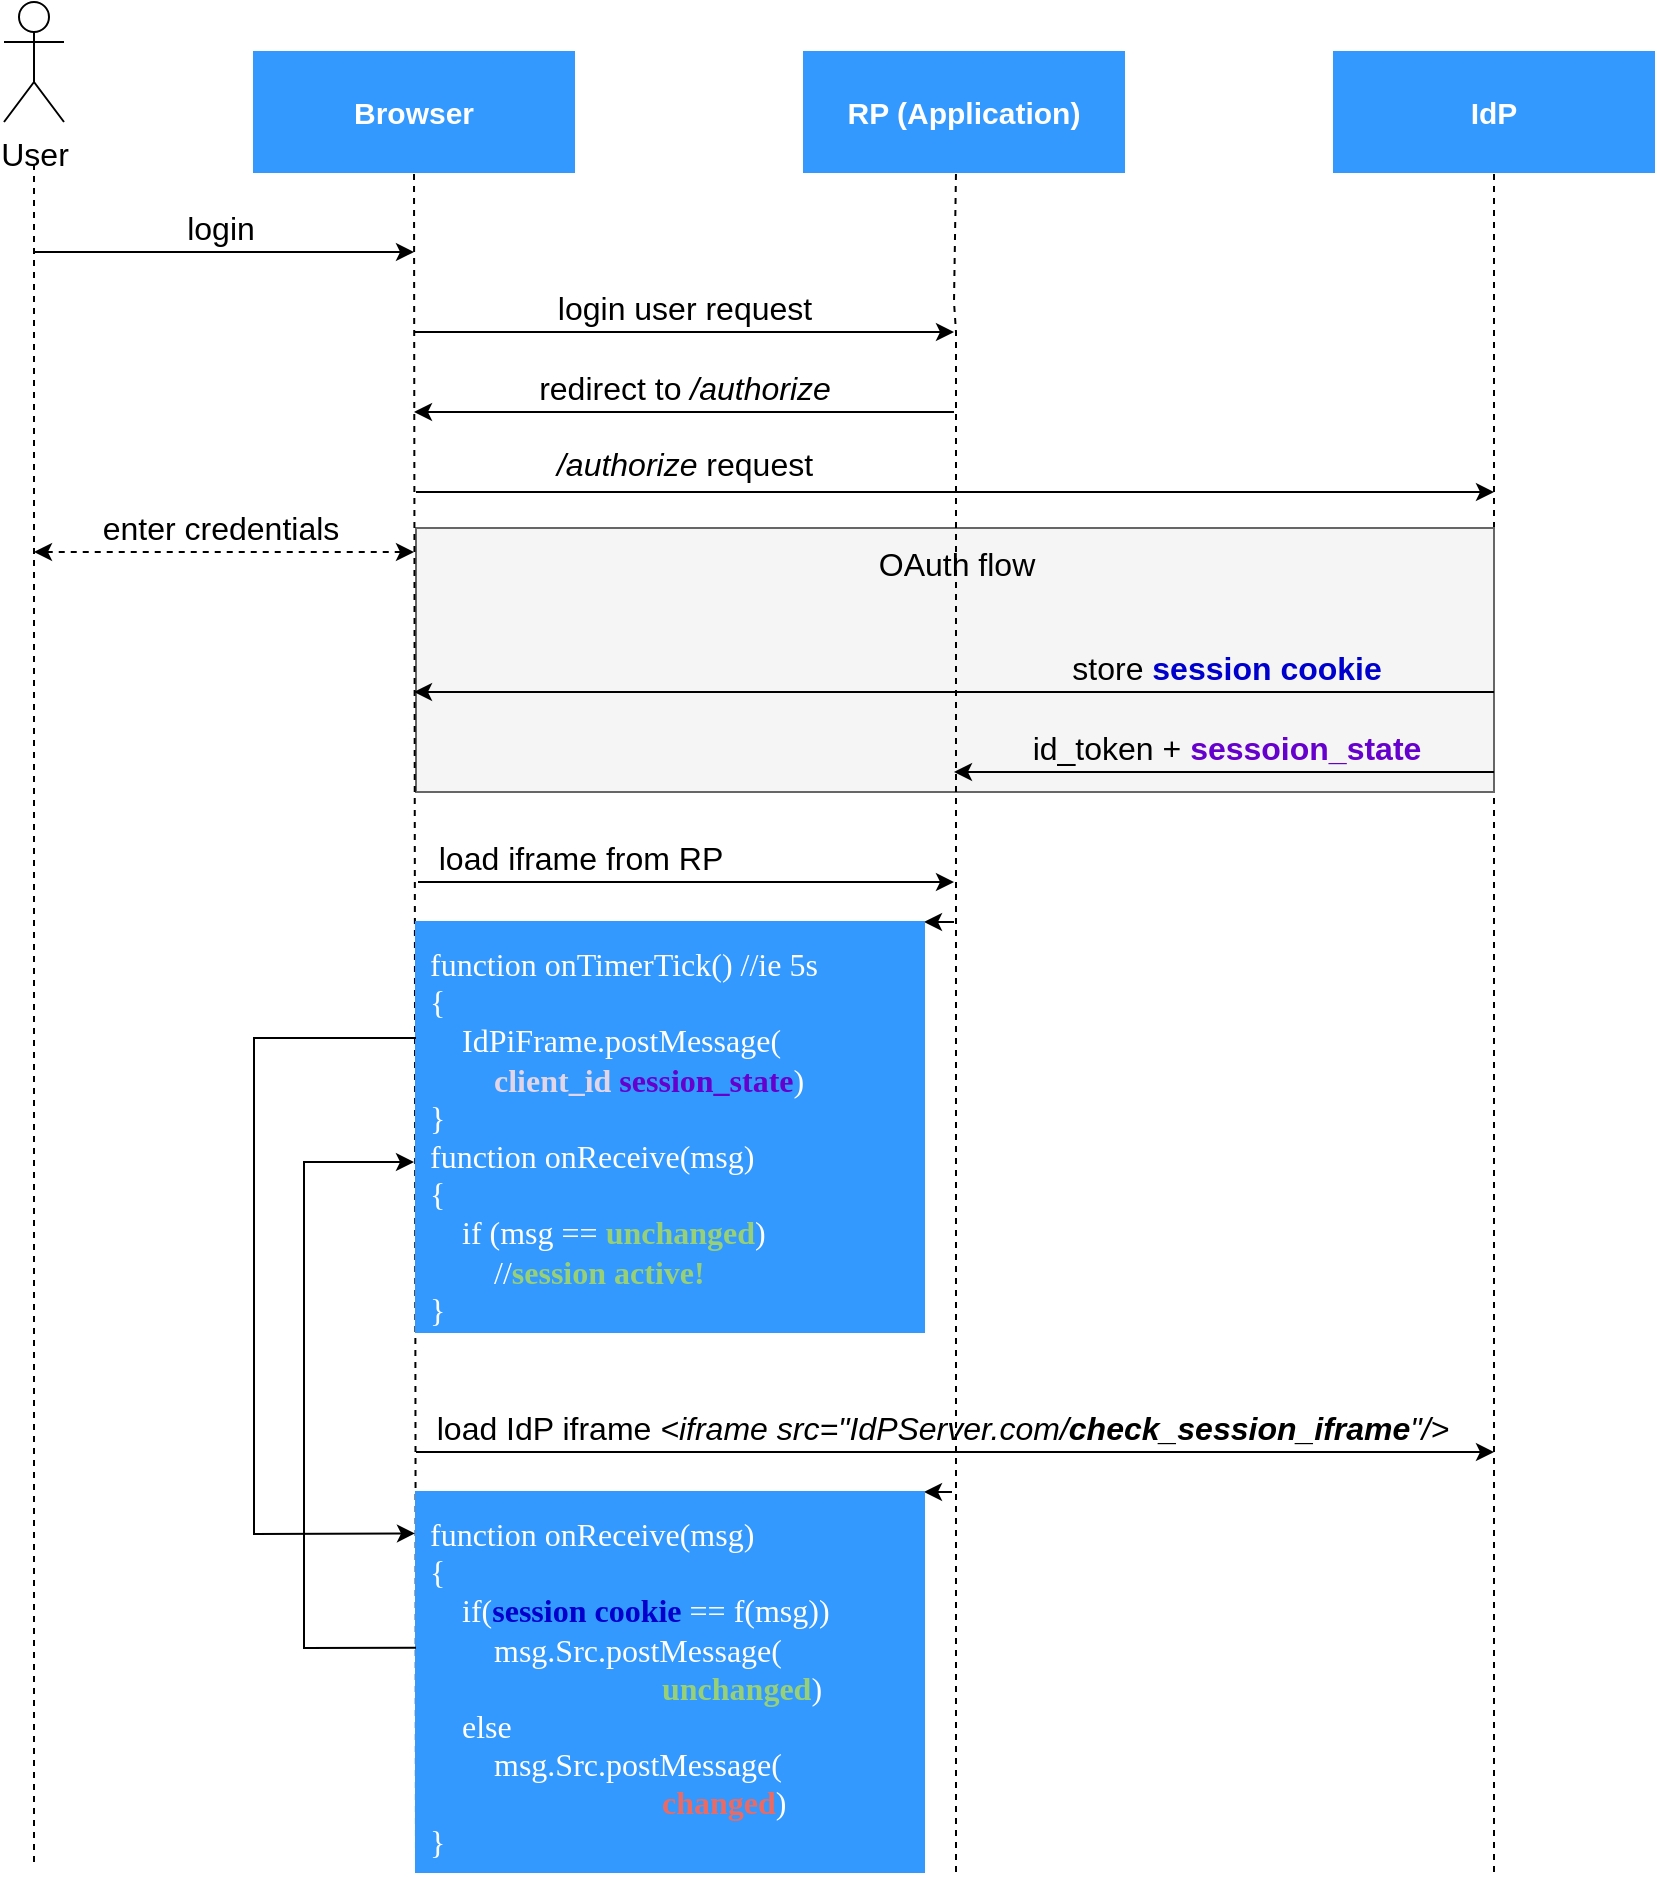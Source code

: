 <mxfile version="20.6.2" type="device"><diagram id="F67urcxSeDZIilSgyH1F" name="Strona-1"><mxGraphModel dx="2296" dy="1694" grid="1" gridSize="5" guides="1" tooltips="1" connect="1" arrows="1" fold="1" page="1" pageScale="1" pageWidth="827" pageHeight="1169" math="0" shadow="0"><root><mxCell id="0"/><mxCell id="1" parent="0"/><mxCell id="MQ3GiuGkFUrBtrzumdty-2" value="RP (Application)" style="whiteSpace=wrap;html=1;strokeColor=#3399FF;strokeWidth=1;fillColor=#3399FF;fontFamily=Helvetica;fontSize=15;fontColor=#FFFFFF;fontStyle=1" parent="1" vertex="1"><mxGeometry x="100" y="140" width="160" height="60" as="geometry"/></mxCell><mxCell id="MQ3GiuGkFUrBtrzumdty-5" value="IdP" style="whiteSpace=wrap;html=1;strokeColor=#3399FF;strokeWidth=1;fillColor=#3399FF;fontFamily=Helvetica;fontSize=15;fontColor=#FFFFFF;fontStyle=1" parent="1" vertex="1"><mxGeometry x="365" y="140" width="160" height="60" as="geometry"/></mxCell><mxCell id="MQ3GiuGkFUrBtrzumdty-9" value="" style="endArrow=none;html=1;rounded=0;dashed=1;" parent="1" edge="1"><mxGeometry width="50" height="50" relative="1" as="geometry"><mxPoint x="445" y="1050" as="sourcePoint"/><mxPoint x="445" y="200" as="targetPoint"/></mxGeometry></mxCell><mxCell id="MQ3GiuGkFUrBtrzumdty-16" value="&lt;i&gt;/authorize&lt;/i&gt; request" style="text;html=1;align=center;verticalAlign=middle;resizable=0;points=[];autosize=1;strokeColor=none;fillColor=none;fontSize=16;" parent="1" vertex="1"><mxGeometry x="-35" y="328" width="150" height="35" as="geometry"/></mxCell><mxCell id="MQ3GiuGkFUrBtrzumdty-19" value="" style="rounded=0;whiteSpace=wrap;html=1;labelBackgroundColor=none;fontSize=16;fillColor=#f5f5f5;fontColor=#333333;strokeColor=#666666;" parent="1" vertex="1"><mxGeometry x="-94" y="378" width="539" height="132" as="geometry"/></mxCell><mxCell id="MQ3GiuGkFUrBtrzumdty-22" value="" style="endArrow=classic;html=1;rounded=0;" parent="1" edge="1"><mxGeometry width="50" height="50" relative="1" as="geometry"><mxPoint x="-93" y="555" as="sourcePoint"/><mxPoint x="175" y="555" as="targetPoint"/></mxGeometry></mxCell><mxCell id="MQ3GiuGkFUrBtrzumdty-23" value="" style="endArrow=classic;html=1;rounded=0;fontSize=16;entryX=1;entryY=0;entryDx=0;entryDy=0;" parent="1" edge="1" target="NE_kEIF7-F4r8igYJj32-1"><mxGeometry width="50" height="50" relative="1" as="geometry"><mxPoint x="175" y="575" as="sourcePoint"/><mxPoint x="120" y="575" as="targetPoint"/></mxGeometry></mxCell><mxCell id="MQ3GiuGkFUrBtrzumdty-27" value="load iframe from RP" style="text;html=1;align=center;verticalAlign=middle;resizable=0;points=[];autosize=1;strokeColor=none;fillColor=none;fontSize=16;" parent="1" vertex="1"><mxGeometry x="-94.5" y="525" width="165" height="35" as="geometry"/></mxCell><mxCell id="MQ3GiuGkFUrBtrzumdty-41" value="session_state + clientId" style="text;html=1;align=center;verticalAlign=middle;resizable=0;points=[];autosize=1;strokeColor=none;fillColor=none;fontSize=14;" parent="1" vertex="1"><mxGeometry x="-97" y="980" width="170" height="30" as="geometry"/></mxCell><mxCell id="YS13qpw_fHmGQ8Ou6x88-1" value="" style="endArrow=none;html=1;rounded=0;entryX=0.5;entryY=1;entryDx=0;entryDy=0;dashed=1;exitX=0;exitY=1;exitDx=0;exitDy=0;" parent="1" edge="1" source="NE_kEIF7-F4r8igYJj32-7"><mxGeometry width="50" height="50" relative="1" as="geometry"><mxPoint x="-95" y="1075" as="sourcePoint"/><mxPoint x="-95" y="195" as="targetPoint"/></mxGeometry></mxCell><mxCell id="YS13qpw_fHmGQ8Ou6x88-2" value="Browser" style="whiteSpace=wrap;html=1;strokeColor=#3399FF;strokeWidth=1;fillColor=#3399FF;fontFamily=Helvetica;fontSize=15;fontColor=#FFFFFF;fontStyle=1" parent="1" vertex="1"><mxGeometry x="-175" y="140" width="160" height="60" as="geometry"/></mxCell><mxCell id="YS13qpw_fHmGQ8Ou6x88-12" value="" style="endArrow=none;html=1;rounded=0;entryX=0.5;entryY=1;entryDx=0;entryDy=0;dashed=1;" parent="1" edge="1"><mxGeometry width="50" height="50" relative="1" as="geometry"><mxPoint x="-285" y="1045" as="sourcePoint"/><mxPoint x="-285" y="195" as="targetPoint"/></mxGeometry></mxCell><mxCell id="YS13qpw_fHmGQ8Ou6x88-14" value="User" style="shape=umlActor;verticalLabelPosition=bottom;verticalAlign=top;html=1;outlineConnect=0;fontSize=16;" parent="1" vertex="1"><mxGeometry x="-300" y="115" width="30" height="60" as="geometry"/></mxCell><mxCell id="YS13qpw_fHmGQ8Ou6x88-18" value="" style="endArrow=classic;html=1;rounded=0;fontSize=16;" parent="1" edge="1"><mxGeometry width="50" height="50" relative="1" as="geometry"><mxPoint x="-285" y="240" as="sourcePoint"/><mxPoint x="-95" y="240" as="targetPoint"/></mxGeometry></mxCell><mxCell id="YS13qpw_fHmGQ8Ou6x88-19" value="login" style="text;html=1;align=center;verticalAlign=middle;resizable=0;points=[];autosize=1;strokeColor=none;fillColor=none;fontSize=16;" parent="1" vertex="1"><mxGeometry x="-220" y="210" width="55" height="35" as="geometry"/></mxCell><mxCell id="YS13qpw_fHmGQ8Ou6x88-20" value="" style="endArrow=classic;html=1;rounded=0;fontSize=16;" parent="1" edge="1"><mxGeometry width="50" height="50" relative="1" as="geometry"><mxPoint x="-95" y="280" as="sourcePoint"/><mxPoint x="175" y="280" as="targetPoint"/></mxGeometry></mxCell><mxCell id="YS13qpw_fHmGQ8Ou6x88-22" value="login user request" style="text;html=1;align=center;verticalAlign=middle;resizable=0;points=[];autosize=1;strokeColor=none;fillColor=none;fontSize=16;" parent="1" vertex="1"><mxGeometry x="-35" y="250" width="150" height="35" as="geometry"/></mxCell><mxCell id="YS13qpw_fHmGQ8Ou6x88-23" value="" style="endArrow=classic;html=1;rounded=0;fontSize=16;" parent="1" edge="1"><mxGeometry width="50" height="50" relative="1" as="geometry"><mxPoint x="175" y="320" as="sourcePoint"/><mxPoint x="-95" y="320" as="targetPoint"/></mxGeometry></mxCell><mxCell id="YS13qpw_fHmGQ8Ou6x88-25" value="redirect to &lt;i&gt;/authorize&lt;/i&gt;" style="text;html=1;align=center;verticalAlign=middle;resizable=0;points=[];autosize=1;strokeColor=none;fillColor=none;fontSize=16;" parent="1" vertex="1"><mxGeometry x="-42.5" y="290" width="165" height="35" as="geometry"/></mxCell><mxCell id="YS13qpw_fHmGQ8Ou6x88-26" value="" style="endArrow=classic;html=1;rounded=0;" parent="1" edge="1"><mxGeometry width="50" height="50" relative="1" as="geometry"><mxPoint x="-94" y="360" as="sourcePoint"/><mxPoint x="445" y="360" as="targetPoint"/></mxGeometry></mxCell><mxCell id="YS13qpw_fHmGQ8Ou6x88-27" value="" style="endArrow=classic;startArrow=classic;html=1;rounded=0;fontSize=16;dashed=1;" parent="1" edge="1"><mxGeometry width="50" height="50" relative="1" as="geometry"><mxPoint x="-285" y="390" as="sourcePoint"/><mxPoint x="-95" y="390" as="targetPoint"/></mxGeometry></mxCell><mxCell id="YS13qpw_fHmGQ8Ou6x88-28" value="enter credentials" style="text;html=1;align=center;verticalAlign=middle;resizable=0;points=[];autosize=1;strokeColor=none;fillColor=none;fontSize=16;dashed=1;" parent="1" vertex="1"><mxGeometry x="-262.5" y="360" width="140" height="35" as="geometry"/></mxCell><mxCell id="MQ3GiuGkFUrBtrzumdty-17" value="id_token + &lt;b&gt;&lt;font color=&quot;#6600cc&quot;&gt;sessoion_state&lt;/font&gt;&lt;/b&gt;" style="text;html=1;align=center;verticalAlign=middle;resizable=0;points=[];autosize=1;strokeColor=none;fillColor=none;fontSize=16;" parent="1" vertex="1"><mxGeometry x="203" y="470" width="215" height="35" as="geometry"/></mxCell><mxCell id="YS13qpw_fHmGQ8Ou6x88-29" value="OAuth flow" style="text;html=1;align=center;verticalAlign=middle;resizable=0;points=[];autosize=1;strokeColor=none;fillColor=none;fontSize=16;" parent="1" vertex="1"><mxGeometry x="125.5" y="378" width="100" height="35" as="geometry"/></mxCell><mxCell id="MQ3GiuGkFUrBtrzumdty-7" value="" style="endArrow=none;html=1;rounded=0;entryX=0.475;entryY=1;entryDx=0;entryDy=0;entryPerimeter=0;dashed=1;" parent="1" target="MQ3GiuGkFUrBtrzumdty-2" edge="1"><mxGeometry width="50" height="50" relative="1" as="geometry"><mxPoint x="176" y="1050" as="sourcePoint"/><mxPoint x="176" y="240" as="targetPoint"/><Array as="points"><mxPoint x="176" y="280"/><mxPoint x="175" y="265"/></Array></mxGeometry></mxCell><mxCell id="YS13qpw_fHmGQ8Ou6x88-31" value="" style="endArrow=classic;html=1;rounded=0;fontSize=16;" parent="1" edge="1"><mxGeometry width="50" height="50" relative="1" as="geometry"><mxPoint x="445" y="500" as="sourcePoint"/><mxPoint x="175" y="500" as="targetPoint"/></mxGeometry></mxCell><mxCell id="YS13qpw_fHmGQ8Ou6x88-34" value="" style="endArrow=classic;html=1;rounded=0;fontSize=16;" parent="1" edge="1"><mxGeometry width="50" height="50" relative="1" as="geometry"><mxPoint x="445" y="460" as="sourcePoint"/><mxPoint x="-95" y="460" as="targetPoint"/></mxGeometry></mxCell><mxCell id="YS13qpw_fHmGQ8Ou6x88-35" value="store &lt;font color=&quot;#0000cc&quot;&gt;&lt;b&gt;session cookie&lt;/b&gt;&lt;/font&gt;" style="text;html=1;align=center;verticalAlign=middle;resizable=0;points=[];autosize=1;strokeColor=none;fillColor=none;fontSize=16;" parent="1" vertex="1"><mxGeometry x="223" y="430" width="175" height="35" as="geometry"/></mxCell><mxCell id="NE_kEIF7-F4r8igYJj32-1" value="&lt;font style=&quot;font-size: 16px;&quot;&gt;&lt;font style=&quot;font-size: 16px;&quot;&gt;function onTimerTick()&lt;/font&gt;&lt;font style=&quot;font-size: 16px;&quot;&gt;&lt;font style=&quot;font-size: 16px;&quot;&gt; &lt;/font&gt;&lt;font style=&quot;font-size: 16px;&quot;&gt;//ie 5s&lt;/font&gt;&lt;br style=&quot;font-size: 16px;&quot;&gt;&lt;span style=&quot;font-size: 16px;&quot;&gt;{&lt;/span&gt;&lt;br style=&quot;font-size: 16px;&quot;&gt;&lt;span style=&quot;font-size: 16px;&quot;&gt;&amp;nbsp; &amp;nbsp; IdPiFrame.postMessage(&lt;/span&gt;&lt;br style=&quot;font-size: 16px;&quot;&gt;&lt;span style=&quot;font-size: 16px; white-space: pre;&quot;&gt;&#9;&lt;/span&gt;&lt;span style=&quot;font-size: 16px;&quot;&gt;&lt;b&gt;&lt;font color=&quot;#e1d5e7&quot; style=&quot;font-size: 16px;&quot;&gt;client_id &lt;/font&gt;&lt;font color=&quot;#6600cc&quot; style=&quot;font-size: 16px;&quot;&gt;session_state&lt;/font&gt;&lt;/b&gt;)&lt;/span&gt;&lt;br style=&quot;font-size: 16px;&quot;&gt;&lt;span style=&quot;font-size: 16px;&quot;&gt;}&amp;nbsp;&lt;/span&gt;&lt;br style=&quot;font-size: 16px;&quot;&gt;&lt;span style=&quot;font-size: 16px;&quot;&gt;function onReceive(msg)&lt;/span&gt;&lt;br style=&quot;font-size: 16px;&quot;&gt;&lt;span style=&quot;font-size: 16px;&quot;&gt;{&lt;/span&gt;&lt;br style=&quot;font-size: 16px;&quot;&gt;&lt;span style=&quot;font-size: 16px;&quot;&gt;&amp;nbsp; &amp;nbsp;&amp;nbsp;if (msg == &lt;b&gt;&lt;font color=&quot;#97d077&quot;&gt;unchanged&lt;/font&gt;&lt;/b&gt;)&lt;/span&gt;&lt;br style=&quot;font-size: 16px;&quot;&gt;&lt;span style=&quot;font-size: 16px; white-space: pre;&quot;&gt;&lt;span style=&quot;white-space: pre; font-size: 16px;&quot;&gt;&#9;&lt;/span&gt;//&lt;font color=&quot;#97d077&quot; style=&quot;font-size: 16px;&quot;&gt;&lt;b&gt;session active!&lt;/b&gt;&lt;/font&gt;&#9;&lt;/span&gt;&lt;span style=&quot;font-size: 16px; white-space: pre;&quot;&gt;&#9;&lt;/span&gt;&lt;br style=&quot;font-size: 16px;&quot;&gt;&lt;span style=&quot;font-size: 16px;&quot;&gt;}&lt;/span&gt;&lt;/font&gt;&lt;/font&gt;" style="whiteSpace=wrap;html=1;strokeColor=#3399FF;strokeWidth=1;fillColor=#3399FF;fontFamily=Tahoma;fontSize=16;fontColor=#FFFFFF;fontStyle=0;align=left;verticalAlign=top;spacingLeft=5;spacingTop=5;" vertex="1" parent="1"><mxGeometry x="-94" y="575" width="254" height="205" as="geometry"/></mxCell><mxCell id="NE_kEIF7-F4r8igYJj32-4" value="" style="endArrow=classic;html=1;rounded=0;" edge="1" parent="1"><mxGeometry width="50" height="50" relative="1" as="geometry"><mxPoint x="-94" y="840" as="sourcePoint"/><mxPoint x="445" y="840" as="targetPoint"/></mxGeometry></mxCell><mxCell id="NE_kEIF7-F4r8igYJj32-5" value="" style="endArrow=classic;html=1;rounded=0;fontSize=16;entryX=1;entryY=0;entryDx=0;entryDy=0;" edge="1" parent="1" target="NE_kEIF7-F4r8igYJj32-7"><mxGeometry width="50" height="50" relative="1" as="geometry"><mxPoint x="174" y="860" as="sourcePoint"/><mxPoint x="129" y="860" as="targetPoint"/></mxGeometry></mxCell><mxCell id="NE_kEIF7-F4r8igYJj32-6" value="load IdP iframe &lt;i&gt;&amp;lt;iframe src=&quot;IdPServer.com/&lt;b&gt;check_session_iframe&lt;/b&gt;&quot;/&amp;gt;&lt;/i&gt;" style="text;html=1;align=center;verticalAlign=middle;resizable=0;points=[];autosize=1;strokeColor=none;fillColor=none;fontSize=16;" vertex="1" parent="1"><mxGeometry x="-94" y="810" width="525" height="35" as="geometry"/></mxCell><mxCell id="NE_kEIF7-F4r8igYJj32-7" value="&lt;font style=&quot;font-size: 16px;&quot;&gt;function onReceive(msg)&lt;br style=&quot;font-size: 16px;&quot;&gt;{&lt;br style=&quot;font-size: 16px;&quot;&gt;&amp;nbsp; &amp;nbsp; if(&lt;font color=&quot;#0000cc&quot; style=&quot;font-size: 16px;&quot;&gt;&lt;b&gt;session cookie&lt;/b&gt;&lt;/font&gt; == f(msg))&lt;br style=&quot;font-size: 16px;&quot;&gt;&lt;span style=&quot;white-space: pre; font-size: 16px;&quot;&gt;&#9;&lt;/span&gt;msg.Src.postMessage(&lt;br&gt;&lt;font color=&quot;#97d077&quot; style=&quot;font-size: 16px;&quot;&gt;&lt;span style=&quot;white-space: pre;&quot;&gt;&#9;&lt;/span&gt;&lt;span style=&quot;white-space: pre;&quot;&gt;&#9;&lt;span style=&quot;white-space: pre;&quot;&gt;&#9;&lt;/span&gt; &lt;/span&gt;&amp;nbsp; &amp;nbsp;&amp;nbsp;&lt;b&gt;unchanged&lt;/b&gt;&lt;/font&gt;)&lt;br&gt;&amp;nbsp; &amp;nbsp; else&lt;br style=&quot;font-size: 16px;&quot;&gt;&lt;span style=&quot;white-space: pre; font-size: 16px;&quot;&gt;&#9;&lt;/span&gt;msg.Src.postMessage(&lt;br&gt;&lt;font color=&quot;#ea6b66&quot; style=&quot;font-size: 16px;&quot;&gt;&lt;span style=&quot;white-space: pre;&quot;&gt;&#9;&lt;/span&gt;&lt;span style=&quot;white-space: pre;&quot;&gt;&#9;&lt;/span&gt;&lt;span style=&quot;white-space: pre;&quot;&gt;&#9;&lt;/span&gt;&amp;nbsp; &amp;nbsp; &amp;nbsp;&lt;b&gt;changed&lt;/b&gt;&lt;/font&gt;)&lt;br style=&quot;font-size: 16px;&quot;&gt;}&lt;/font&gt;" style="whiteSpace=wrap;html=1;strokeColor=#3399FF;strokeWidth=1;fillColor=#3399FF;fontFamily=Tahoma;fontSize=16;fontColor=#FFFFFF;fontStyle=0;align=left;verticalAlign=top;spacingLeft=5;spacingTop=5;" vertex="1" parent="1"><mxGeometry x="-94" y="860" width="254" height="190" as="geometry"/></mxCell><mxCell id="NE_kEIF7-F4r8igYJj32-8" value="" style="endArrow=classic;html=1;rounded=0;fontSize=13;entryX=-0.002;entryY=0.109;entryDx=0;entryDy=0;entryPerimeter=0;exitX=0;exitY=0.283;exitDx=0;exitDy=0;exitPerimeter=0;" edge="1" parent="1" source="NE_kEIF7-F4r8igYJj32-1" target="NE_kEIF7-F4r8igYJj32-7"><mxGeometry width="50" height="50" relative="1" as="geometry"><mxPoint x="-100" y="640" as="sourcePoint"/><mxPoint x="185" y="480" as="targetPoint"/><Array as="points"><mxPoint x="-175" y="633"/><mxPoint x="-175" y="881"/></Array></mxGeometry></mxCell><mxCell id="NE_kEIF7-F4r8igYJj32-9" value="" style="endArrow=classic;html=1;rounded=0;fontSize=13;exitX=0;exitY=0.41;exitDx=0;exitDy=0;exitPerimeter=0;" edge="1" parent="1" source="NE_kEIF7-F4r8igYJj32-7"><mxGeometry width="50" height="50" relative="1" as="geometry"><mxPoint x="-95" y="930" as="sourcePoint"/><mxPoint x="-95" y="695" as="targetPoint"/><Array as="points"><mxPoint x="-150" y="938"/><mxPoint x="-150" y="695"/></Array></mxGeometry></mxCell></root></mxGraphModel></diagram></mxfile>